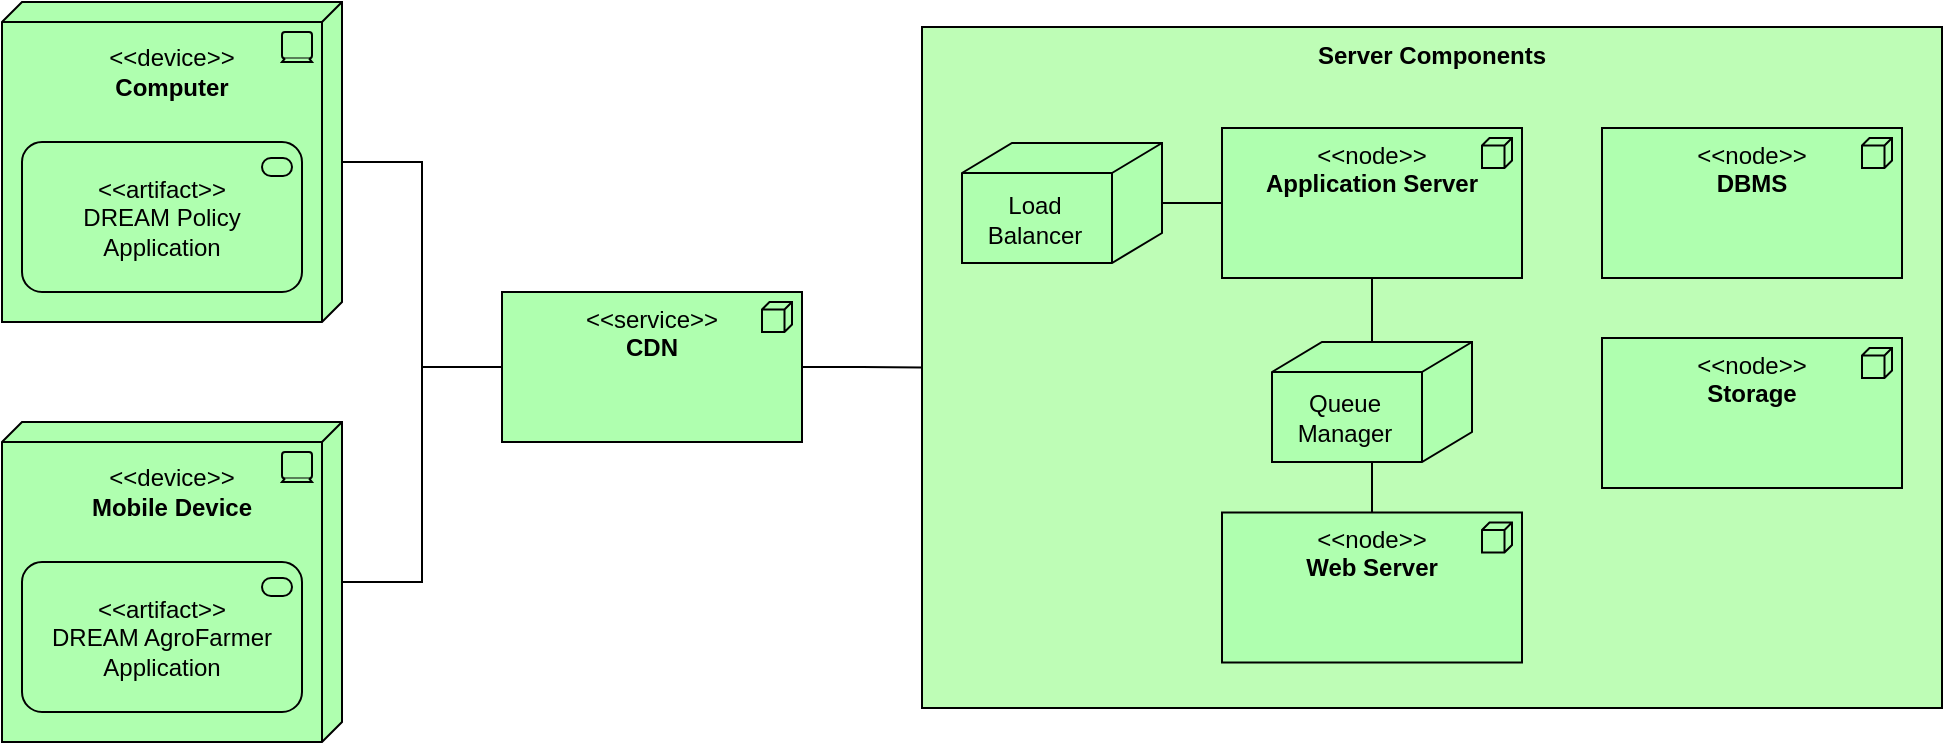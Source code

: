 <mxfile version="16.1.0" type="device"><diagram id="qqhTFQeBeJczOIMcyhff" name="Page-1"><mxGraphModel dx="1092" dy="1098" grid="1" gridSize="10" guides="1" tooltips="1" connect="1" arrows="1" fold="1" page="1" pageScale="1" pageWidth="1100" pageHeight="850" math="0" shadow="0"><root><mxCell id="0"/><mxCell id="1" parent="0"/><mxCell id="XJ-CL_UuRvcDlBbl218x-18" value="&lt;b&gt;Server Components&lt;/b&gt;" style="rounded=0;whiteSpace=wrap;html=1;arcSize=2;fillColor=#BEFDB6;strokeColor=#000000;verticalAlign=top;" vertex="1" parent="1"><mxGeometry x="570" y="32.5" width="510" height="340.5" as="geometry"/></mxCell><mxCell id="XJ-CL_UuRvcDlBbl218x-8" value="&lt;div&gt;&lt;br&gt;&lt;/div&gt;&lt;div&gt;&amp;lt;&amp;lt;device&amp;gt;&amp;gt;&lt;/div&gt;&lt;div&gt;&lt;b&gt;Computer&lt;/b&gt;&lt;br&gt;&lt;/div&gt;" style="html=1;outlineConnect=0;whiteSpace=wrap;fillColor=#AFFFAF;shape=mxgraph.archimate3.tech;techType=device;verticalAlign=top;" vertex="1" parent="1"><mxGeometry x="110" y="20" width="170" height="160" as="geometry"/></mxCell><mxCell id="XJ-CL_UuRvcDlBbl218x-31" style="edgeStyle=orthogonalEdgeStyle;rounded=0;orthogonalLoop=1;jettySize=auto;html=1;exitX=0.5;exitY=1;exitDx=0;exitDy=0;exitPerimeter=0;endArrow=none;endFill=0;" edge="1" parent="1" source="XJ-CL_UuRvcDlBbl218x-10" target="XJ-CL_UuRvcDlBbl218x-28"><mxGeometry relative="1" as="geometry"/></mxCell><mxCell id="XJ-CL_UuRvcDlBbl218x-10" value="&lt;div&gt;&amp;lt;&amp;lt;node&amp;gt;&amp;gt; &lt;br&gt;&lt;/div&gt;&lt;div&gt;&lt;b&gt;Application Server&lt;/b&gt;&lt;/div&gt;" style="html=1;outlineConnect=0;whiteSpace=wrap;fillColor=#AFFFAF;shape=mxgraph.archimate3.application;appType=node;archiType=square;verticalAlign=top;" vertex="1" parent="1"><mxGeometry x="720" y="83" width="150" height="75" as="geometry"/></mxCell><mxCell id="XJ-CL_UuRvcDlBbl218x-11" value="&lt;div&gt;&amp;lt;&amp;lt;node&amp;gt;&amp;gt;&lt;/div&gt;&lt;div&gt;&lt;b&gt;DBMS&lt;/b&gt;&lt;br&gt;&lt;/div&gt;" style="html=1;outlineConnect=0;whiteSpace=wrap;fillColor=#AFFFAF;shape=mxgraph.archimate3.application;appType=node;archiType=square;verticalAlign=top;" vertex="1" parent="1"><mxGeometry x="910" y="83" width="150" height="75" as="geometry"/></mxCell><mxCell id="XJ-CL_UuRvcDlBbl218x-12" value="&lt;div&gt;&amp;lt;&amp;lt;node&amp;gt;&amp;gt;&lt;/div&gt;&lt;div&gt;&lt;b&gt;Storage&lt;/b&gt;&lt;br&gt;&lt;/div&gt;" style="html=1;outlineConnect=0;whiteSpace=wrap;fillColor=#AFFFAF;shape=mxgraph.archimate3.application;appType=node;archiType=square;verticalAlign=top;" vertex="1" parent="1"><mxGeometry x="910" y="188" width="150" height="75" as="geometry"/></mxCell><mxCell id="XJ-CL_UuRvcDlBbl218x-13" value="&lt;div&gt;&lt;br&gt;&lt;/div&gt;&lt;div&gt;&amp;lt;&amp;lt;device&amp;gt;&amp;gt;&lt;/div&gt;&lt;div&gt;&lt;b&gt;Mobile Device&lt;/b&gt;&lt;br&gt;&lt;/div&gt;" style="html=1;outlineConnect=0;whiteSpace=wrap;fillColor=#AFFFAF;shape=mxgraph.archimate3.tech;techType=device;verticalAlign=top;" vertex="1" parent="1"><mxGeometry x="110" y="230" width="170" height="160" as="geometry"/></mxCell><mxCell id="XJ-CL_UuRvcDlBbl218x-14" value="&lt;div&gt;&amp;lt;&amp;lt;artifact&amp;gt;&amp;gt;&lt;/div&gt;&lt;div&gt;DREAM Policy Application&lt;br&gt;&lt;/div&gt;" style="html=1;outlineConnect=0;whiteSpace=wrap;fillColor=#AFFFAF;shape=mxgraph.archimate3.application;appType=serv;archiType=rounded" vertex="1" parent="1"><mxGeometry x="120" y="90" width="140" height="75" as="geometry"/></mxCell><mxCell id="XJ-CL_UuRvcDlBbl218x-15" value="&lt;div&gt;&amp;lt;&amp;lt;artifact&amp;gt;&amp;gt;&lt;/div&gt;&lt;div&gt;DREAM AgroFarmer Application&lt;br&gt;&lt;/div&gt;" style="html=1;outlineConnect=0;whiteSpace=wrap;fillColor=#AFFFAF;shape=mxgraph.archimate3.application;appType=serv;archiType=rounded" vertex="1" parent="1"><mxGeometry x="120" y="300" width="140" height="75" as="geometry"/></mxCell><mxCell id="XJ-CL_UuRvcDlBbl218x-22" style="edgeStyle=orthogonalEdgeStyle;rounded=0;orthogonalLoop=1;jettySize=auto;html=1;exitX=1;exitY=0.5;exitDx=0;exitDy=0;exitPerimeter=0;entryX=0;entryY=0.5;entryDx=0;entryDy=0;endArrow=none;endFill=0;" edge="1" parent="1" source="XJ-CL_UuRvcDlBbl218x-16" target="XJ-CL_UuRvcDlBbl218x-18"><mxGeometry relative="1" as="geometry"/></mxCell><mxCell id="XJ-CL_UuRvcDlBbl218x-23" style="edgeStyle=orthogonalEdgeStyle;rounded=0;orthogonalLoop=1;jettySize=auto;html=1;exitX=0;exitY=0.5;exitDx=0;exitDy=0;exitPerimeter=0;entryX=1;entryY=0.5;entryDx=0;entryDy=0;entryPerimeter=0;endArrow=none;endFill=0;" edge="1" parent="1" source="XJ-CL_UuRvcDlBbl218x-16" target="XJ-CL_UuRvcDlBbl218x-8"><mxGeometry relative="1" as="geometry"/></mxCell><mxCell id="XJ-CL_UuRvcDlBbl218x-24" style="edgeStyle=orthogonalEdgeStyle;rounded=0;orthogonalLoop=1;jettySize=auto;html=1;exitX=0;exitY=0.5;exitDx=0;exitDy=0;exitPerimeter=0;endArrow=none;endFill=0;" edge="1" parent="1" source="XJ-CL_UuRvcDlBbl218x-16" target="XJ-CL_UuRvcDlBbl218x-13"><mxGeometry relative="1" as="geometry"/></mxCell><mxCell id="XJ-CL_UuRvcDlBbl218x-16" value="&lt;div&gt;&amp;lt;&amp;lt;service&amp;gt;&amp;gt;&lt;/div&gt;&lt;div&gt;&lt;b&gt;CDN&lt;/b&gt;&lt;br&gt;&lt;/div&gt;" style="html=1;outlineConnect=0;whiteSpace=wrap;fillColor=#AFFFAF;shape=mxgraph.archimate3.application;appType=node;archiType=square;verticalAlign=top;" vertex="1" parent="1"><mxGeometry x="360" y="165" width="150" height="75" as="geometry"/></mxCell><mxCell id="XJ-CL_UuRvcDlBbl218x-21" value="&lt;div&gt;&amp;lt;&amp;lt;node&amp;gt;&amp;gt;&lt;/div&gt;&lt;div&gt;&lt;b&gt;Web Server&lt;/b&gt;&lt;br&gt;&lt;/div&gt;" style="html=1;outlineConnect=0;whiteSpace=wrap;fillColor=#AFFFAF;shape=mxgraph.archimate3.application;appType=node;archiType=square;verticalAlign=top;" vertex="1" parent="1"><mxGeometry x="720" y="275.25" width="150" height="75" as="geometry"/></mxCell><mxCell id="XJ-CL_UuRvcDlBbl218x-30" style="edgeStyle=orthogonalEdgeStyle;rounded=0;orthogonalLoop=1;jettySize=auto;html=1;exitX=1;exitY=0.5;exitDx=0;exitDy=0;exitPerimeter=0;entryX=0;entryY=0.75;entryDx=0;entryDy=0;entryPerimeter=0;endArrow=none;endFill=0;" edge="1" parent="1" source="XJ-CL_UuRvcDlBbl218x-26" target="XJ-CL_UuRvcDlBbl218x-10"><mxGeometry relative="1" as="geometry"/></mxCell><mxCell id="XJ-CL_UuRvcDlBbl218x-26" value="" style="html=1;outlineConnect=0;whiteSpace=wrap;fillColor=#AFFFAF;shape=mxgraph.archimate3.node;rounded=0;strokeColor=#000000;verticalAlign=bottom;align=left;" vertex="1" parent="1"><mxGeometry x="590" y="90.5" width="100" height="60" as="geometry"/></mxCell><mxCell id="XJ-CL_UuRvcDlBbl218x-27" value="&lt;div&gt;Load&lt;/div&gt;&lt;div&gt;Balancer&lt;/div&gt;" style="text;html=1;align=center;verticalAlign=middle;resizable=0;points=[];autosize=1;strokeColor=none;fillColor=none;" vertex="1" parent="1"><mxGeometry x="596" y="113.5" width="60" height="30" as="geometry"/></mxCell><mxCell id="XJ-CL_UuRvcDlBbl218x-32" style="edgeStyle=orthogonalEdgeStyle;rounded=0;orthogonalLoop=1;jettySize=auto;html=1;exitX=0.5;exitY=1;exitDx=0;exitDy=0;exitPerimeter=0;endArrow=none;endFill=0;" edge="1" parent="1" source="XJ-CL_UuRvcDlBbl218x-28" target="XJ-CL_UuRvcDlBbl218x-21"><mxGeometry relative="1" as="geometry"/></mxCell><mxCell id="XJ-CL_UuRvcDlBbl218x-28" value="" style="html=1;outlineConnect=0;whiteSpace=wrap;fillColor=#AFFFAF;shape=mxgraph.archimate3.node;rounded=0;strokeColor=#000000;verticalAlign=bottom;align=left;" vertex="1" parent="1"><mxGeometry x="745" y="190" width="100" height="60" as="geometry"/></mxCell><mxCell id="XJ-CL_UuRvcDlBbl218x-29" value="&lt;div&gt;Queue&lt;/div&gt;&lt;div&gt;Manager&lt;/div&gt;" style="text;html=1;align=center;verticalAlign=middle;resizable=0;points=[];autosize=1;strokeColor=none;fillColor=none;" vertex="1" parent="1"><mxGeometry x="751" y="213" width="60" height="30" as="geometry"/></mxCell></root></mxGraphModel></diagram></mxfile>